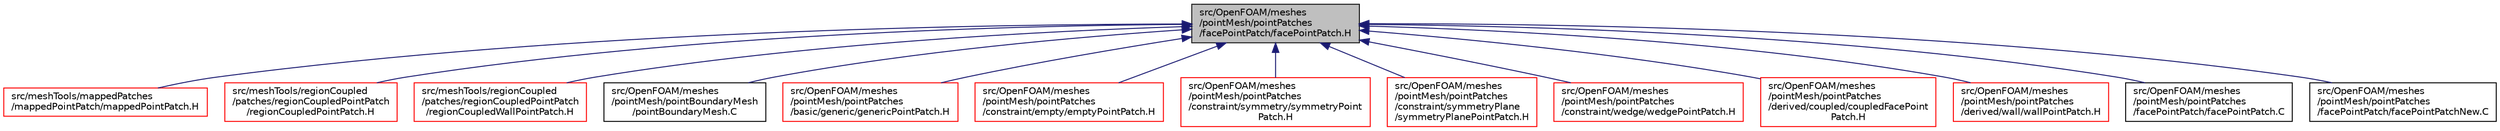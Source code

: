 digraph "src/OpenFOAM/meshes/pointMesh/pointPatches/facePointPatch/facePointPatch.H"
{
  bgcolor="transparent";
  edge [fontname="Helvetica",fontsize="10",labelfontname="Helvetica",labelfontsize="10"];
  node [fontname="Helvetica",fontsize="10",shape=record];
  Node1 [label="src/OpenFOAM/meshes\l/pointMesh/pointPatches\l/facePointPatch/facePointPatch.H",height=0.2,width=0.4,color="black", fillcolor="grey75", style="filled", fontcolor="black"];
  Node1 -> Node2 [dir="back",color="midnightblue",fontsize="10",style="solid",fontname="Helvetica"];
  Node2 [label="src/meshTools/mappedPatches\l/mappedPointPatch/mappedPointPatch.H",height=0.2,width=0.4,color="red",URL="$a07303.html"];
  Node1 -> Node3 [dir="back",color="midnightblue",fontsize="10",style="solid",fontname="Helvetica"];
  Node3 [label="src/meshTools/regionCoupled\l/patches/regionCoupledPointPatch\l/regionCoupledPointPatch.H",height=0.2,width=0.4,color="red",URL="$a07353.html"];
  Node1 -> Node4 [dir="back",color="midnightblue",fontsize="10",style="solid",fontname="Helvetica"];
  Node4 [label="src/meshTools/regionCoupled\l/patches/regionCoupledPointPatch\l/regionCoupledWallPointPatch.H",height=0.2,width=0.4,color="red",URL="$a07355.html"];
  Node1 -> Node5 [dir="back",color="midnightblue",fontsize="10",style="solid",fontname="Helvetica"];
  Node5 [label="src/OpenFOAM/meshes\l/pointMesh/pointBoundaryMesh\l/pointBoundaryMesh.C",height=0.2,width=0.4,color="black",URL="$a08577.html"];
  Node1 -> Node6 [dir="back",color="midnightblue",fontsize="10",style="solid",fontname="Helvetica"];
  Node6 [label="src/OpenFOAM/meshes\l/pointMesh/pointPatches\l/basic/generic/genericPointPatch.H",height=0.2,width=0.4,color="red",URL="$a08591.html"];
  Node1 -> Node7 [dir="back",color="midnightblue",fontsize="10",style="solid",fontname="Helvetica"];
  Node7 [label="src/OpenFOAM/meshes\l/pointMesh/pointPatches\l/constraint/empty/emptyPointPatch.H",height=0.2,width=0.4,color="red",URL="$a08597.html"];
  Node1 -> Node8 [dir="back",color="midnightblue",fontsize="10",style="solid",fontname="Helvetica"];
  Node8 [label="src/OpenFOAM/meshes\l/pointMesh/pointPatches\l/constraint/symmetry/symmetryPoint\lPatch.H",height=0.2,width=0.4,color="red",URL="$a08605.html"];
  Node1 -> Node9 [dir="back",color="midnightblue",fontsize="10",style="solid",fontname="Helvetica"];
  Node9 [label="src/OpenFOAM/meshes\l/pointMesh/pointPatches\l/constraint/symmetryPlane\l/symmetryPlanePointPatch.H",height=0.2,width=0.4,color="red",URL="$a08607.html"];
  Node1 -> Node10 [dir="back",color="midnightblue",fontsize="10",style="solid",fontname="Helvetica"];
  Node10 [label="src/OpenFOAM/meshes\l/pointMesh/pointPatches\l/constraint/wedge/wedgePointPatch.H",height=0.2,width=0.4,color="red",URL="$a08609.html"];
  Node1 -> Node11 [dir="back",color="midnightblue",fontsize="10",style="solid",fontname="Helvetica"];
  Node11 [label="src/OpenFOAM/meshes\l/pointMesh/pointPatches\l/derived/coupled/coupledFacePoint\lPatch.H",height=0.2,width=0.4,color="red",URL="$a08611.html"];
  Node1 -> Node12 [dir="back",color="midnightblue",fontsize="10",style="solid",fontname="Helvetica"];
  Node12 [label="src/OpenFOAM/meshes\l/pointMesh/pointPatches\l/derived/wall/wallPointPatch.H",height=0.2,width=0.4,color="red",URL="$a08613.html"];
  Node1 -> Node13 [dir="back",color="midnightblue",fontsize="10",style="solid",fontname="Helvetica"];
  Node13 [label="src/OpenFOAM/meshes\l/pointMesh/pointPatches\l/facePointPatch/facePointPatch.C",height=0.2,width=0.4,color="black",URL="$a08614.html"];
  Node1 -> Node14 [dir="back",color="midnightblue",fontsize="10",style="solid",fontname="Helvetica"];
  Node14 [label="src/OpenFOAM/meshes\l/pointMesh/pointPatches\l/facePointPatch/facePointPatchNew.C",height=0.2,width=0.4,color="black",URL="$a08616.html"];
}
